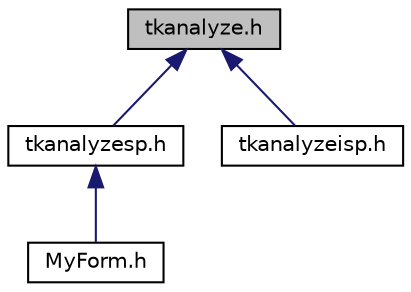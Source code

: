 digraph "tkanalyze.h"
{
  edge [fontname="Helvetica",fontsize="10",labelfontname="Helvetica",labelfontsize="10"];
  node [fontname="Helvetica",fontsize="10",shape=record];
  Node22 [label="tkanalyze.h",height=0.2,width=0.4,color="black", fillcolor="grey75", style="filled", fontcolor="black"];
  Node22 -> Node23 [dir="back",color="midnightblue",fontsize="10",style="solid",fontname="Helvetica"];
  Node23 [label="tkanalyzesp.h",height=0.2,width=0.4,color="black", fillcolor="white", style="filled",URL="$tkanalyzesp_8h.html",tooltip="SP解析に必要なクラスを提供します。 個々の解析手法に応じて派生させてください。 "];
  Node23 -> Node24 [dir="back",color="midnightblue",fontsize="10",style="solid",fontname="Helvetica"];
  Node24 [label="MyForm.h",height=0.2,width=0.4,color="black", fillcolor="white", style="filled",URL="$_my_form_8h_source.html"];
  Node22 -> Node25 [dir="back",color="midnightblue",fontsize="10",style="solid",fontname="Helvetica"];
  Node25 [label="tkanalyzeisp.h",height=0.2,width=0.4,color="black", fillcolor="white", style="filled",URL="$tkanalyzeisp_8h.html",tooltip="ISP解析に必要なクラスを提供します。 個々の解析手法に応じて派生させてください。 "];
}
